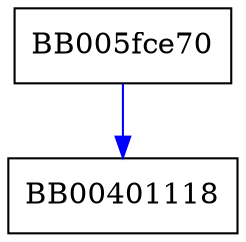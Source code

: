 digraph ossl_provider_cmp {
  node [shape="box"];
  graph [splines=ortho];
  BB005fce70 -> BB00401118 [color="blue"];
}